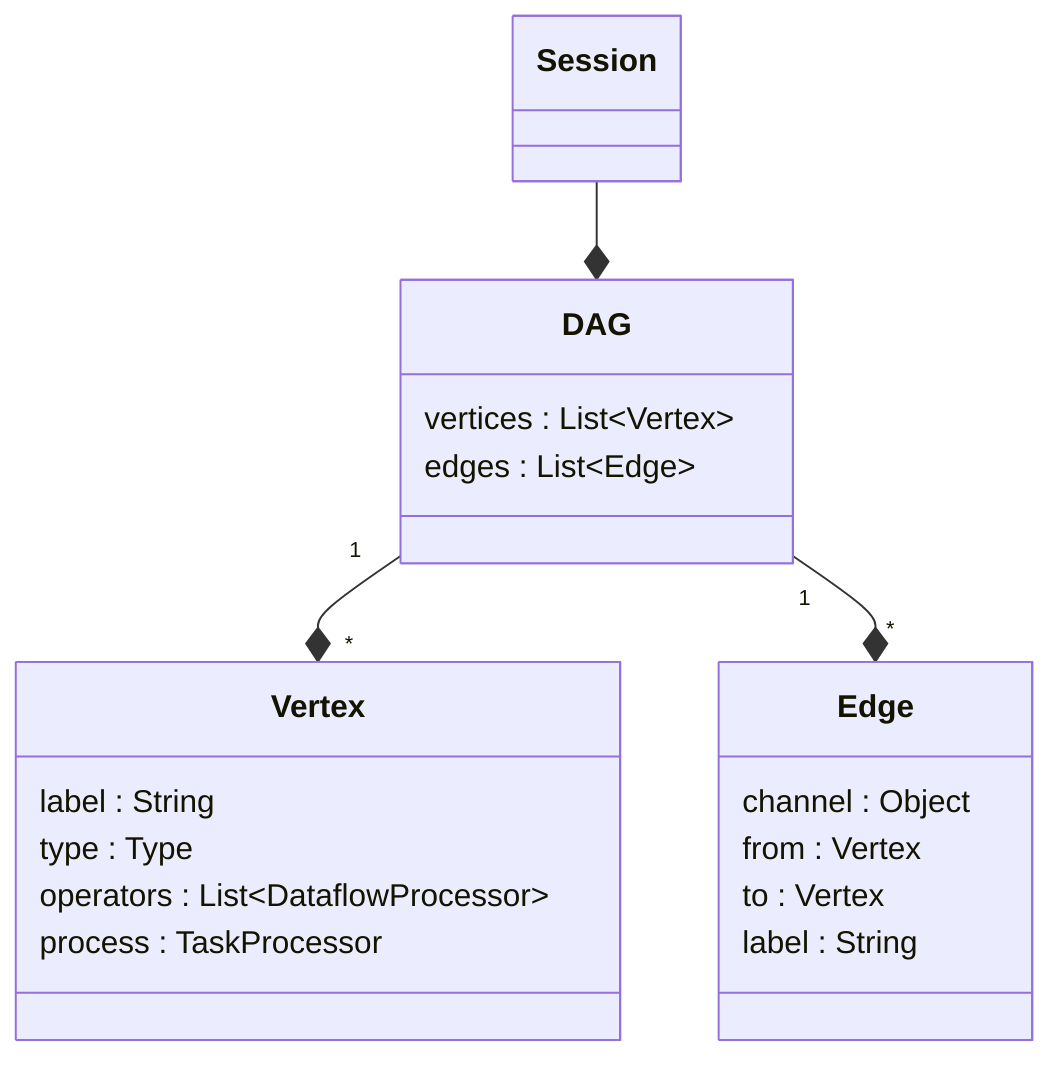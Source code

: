 classDiagram
    %%
    %% nextflow.dag
    %%
    Session --* DAG

    class DAG {
        vertices : List~Vertex~
        edges : List~Edge~
    }
    DAG "1" --* "*" Vertex
    DAG "1" --* "*" Edge

    class Vertex {
        label : String
        type : Type
        operators : List~DataflowProcessor~
        process : TaskProcessor
    }

    class Edge {
        channel : Object
        from : Vertex
        to : Vertex
        label : String
    }

    %% DagRenderer <|-- CytoscapeHtmlRenderer
    %% DagRenderer <|-- CytoscapeJsRenderer
    %% DagRenderer <|-- DotRenderer
    %% DagRenderer <|-- GexfRenderer
    %% DagRenderer <|-- GraphvizRenderer
    %% DagRenderer <|-- MermaidRenderer